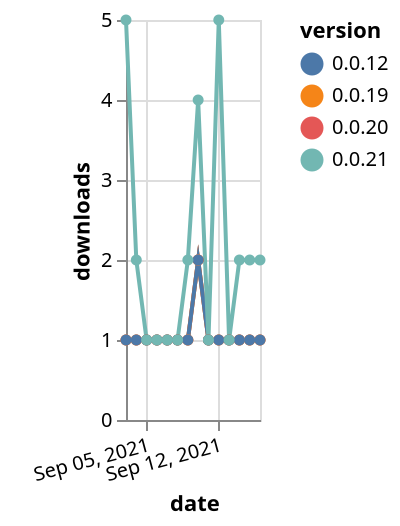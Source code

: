 {"$schema": "https://vega.github.io/schema/vega-lite/v5.json", "description": "A simple bar chart with embedded data.", "data": {"values": [{"date": "2021-09-03", "total": 171, "delta": 1, "version": "0.0.20"}, {"date": "2021-09-04", "total": 172, "delta": 1, "version": "0.0.20"}, {"date": "2021-09-05", "total": 173, "delta": 1, "version": "0.0.20"}, {"date": "2021-09-06", "total": 174, "delta": 1, "version": "0.0.20"}, {"date": "2021-09-07", "total": 175, "delta": 1, "version": "0.0.20"}, {"date": "2021-09-08", "total": 176, "delta": 1, "version": "0.0.20"}, {"date": "2021-09-09", "total": 177, "delta": 1, "version": "0.0.20"}, {"date": "2021-09-10", "total": 179, "delta": 2, "version": "0.0.20"}, {"date": "2021-09-11", "total": 180, "delta": 1, "version": "0.0.20"}, {"date": "2021-09-12", "total": 181, "delta": 1, "version": "0.0.20"}, {"date": "2021-09-13", "total": 182, "delta": 1, "version": "0.0.20"}, {"date": "2021-09-14", "total": 183, "delta": 1, "version": "0.0.20"}, {"date": "2021-09-15", "total": 184, "delta": 1, "version": "0.0.20"}, {"date": "2021-09-16", "total": 185, "delta": 1, "version": "0.0.20"}, {"date": "2021-09-03", "total": 123, "delta": 1, "version": "0.0.19"}, {"date": "2021-09-04", "total": 124, "delta": 1, "version": "0.0.19"}, {"date": "2021-09-05", "total": 125, "delta": 1, "version": "0.0.19"}, {"date": "2021-09-06", "total": 126, "delta": 1, "version": "0.0.19"}, {"date": "2021-09-07", "total": 127, "delta": 1, "version": "0.0.19"}, {"date": "2021-09-08", "total": 128, "delta": 1, "version": "0.0.19"}, {"date": "2021-09-09", "total": 129, "delta": 1, "version": "0.0.19"}, {"date": "2021-09-10", "total": 131, "delta": 2, "version": "0.0.19"}, {"date": "2021-09-11", "total": 132, "delta": 1, "version": "0.0.19"}, {"date": "2021-09-12", "total": 133, "delta": 1, "version": "0.0.19"}, {"date": "2021-09-13", "total": 134, "delta": 1, "version": "0.0.19"}, {"date": "2021-09-14", "total": 135, "delta": 1, "version": "0.0.19"}, {"date": "2021-09-15", "total": 136, "delta": 1, "version": "0.0.19"}, {"date": "2021-09-16", "total": 137, "delta": 1, "version": "0.0.19"}, {"date": "2021-09-03", "total": 169, "delta": 1, "version": "0.0.12"}, {"date": "2021-09-04", "total": 170, "delta": 1, "version": "0.0.12"}, {"date": "2021-09-05", "total": 171, "delta": 1, "version": "0.0.12"}, {"date": "2021-09-06", "total": 172, "delta": 1, "version": "0.0.12"}, {"date": "2021-09-07", "total": 173, "delta": 1, "version": "0.0.12"}, {"date": "2021-09-08", "total": 174, "delta": 1, "version": "0.0.12"}, {"date": "2021-09-09", "total": 175, "delta": 1, "version": "0.0.12"}, {"date": "2021-09-10", "total": 177, "delta": 2, "version": "0.0.12"}, {"date": "2021-09-11", "total": 178, "delta": 1, "version": "0.0.12"}, {"date": "2021-09-12", "total": 179, "delta": 1, "version": "0.0.12"}, {"date": "2021-09-13", "total": 180, "delta": 1, "version": "0.0.12"}, {"date": "2021-09-14", "total": 181, "delta": 1, "version": "0.0.12"}, {"date": "2021-09-15", "total": 182, "delta": 1, "version": "0.0.12"}, {"date": "2021-09-16", "total": 183, "delta": 1, "version": "0.0.12"}, {"date": "2021-09-03", "total": 177, "delta": 5, "version": "0.0.21"}, {"date": "2021-09-04", "total": 179, "delta": 2, "version": "0.0.21"}, {"date": "2021-09-05", "total": 180, "delta": 1, "version": "0.0.21"}, {"date": "2021-09-06", "total": 181, "delta": 1, "version": "0.0.21"}, {"date": "2021-09-07", "total": 182, "delta": 1, "version": "0.0.21"}, {"date": "2021-09-08", "total": 183, "delta": 1, "version": "0.0.21"}, {"date": "2021-09-09", "total": 185, "delta": 2, "version": "0.0.21"}, {"date": "2021-09-10", "total": 189, "delta": 4, "version": "0.0.21"}, {"date": "2021-09-11", "total": 190, "delta": 1, "version": "0.0.21"}, {"date": "2021-09-12", "total": 195, "delta": 5, "version": "0.0.21"}, {"date": "2021-09-13", "total": 196, "delta": 1, "version": "0.0.21"}, {"date": "2021-09-14", "total": 198, "delta": 2, "version": "0.0.21"}, {"date": "2021-09-15", "total": 200, "delta": 2, "version": "0.0.21"}, {"date": "2021-09-16", "total": 202, "delta": 2, "version": "0.0.21"}]}, "width": "container", "mark": {"type": "line", "point": {"filled": true}}, "encoding": {"x": {"field": "date", "type": "temporal", "timeUnit": "yearmonthdate", "title": "date", "axis": {"labelAngle": -15}}, "y": {"field": "delta", "type": "quantitative", "title": "downloads"}, "color": {"field": "version", "type": "nominal"}, "tooltip": {"field": "delta"}}}